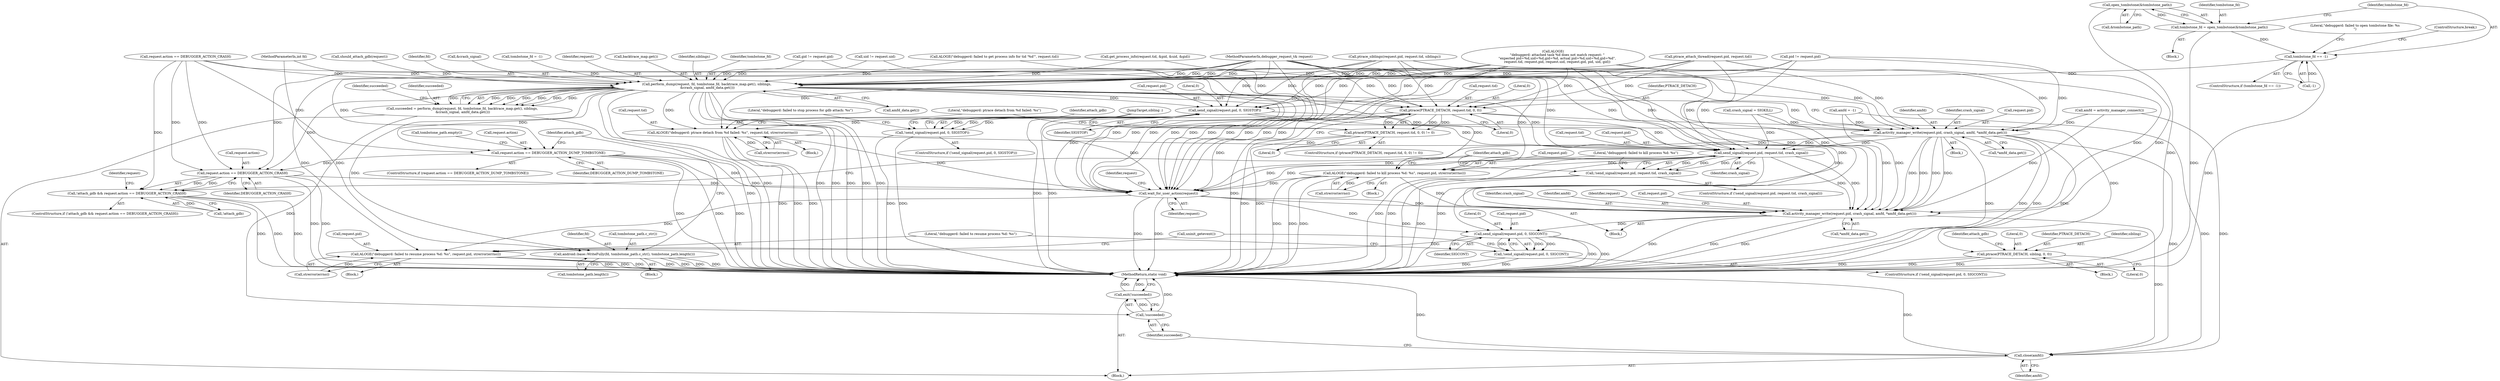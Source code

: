 digraph "0_Android_d7603583f90c2bc6074a4ee2886bd28082d7c65b_1@API" {
"1000123" [label="(Call,open_tombstone(&tombstone_path))"];
"1000121" [label="(Call,tombstone_fd = open_tombstone(&tombstone_path))"];
"1000127" [label="(Call,tombstone_fd == -1)"];
"1000304" [label="(Call,perform_dump(request, fd, tombstone_fd, backtrace_map.get(), siblings,\n &crash_signal, amfd_data.get()))"];
"1000302" [label="(Call,succeeded = perform_dump(request, fd, tombstone_fd, backtrace_map.get(), siblings,\n &crash_signal, amfd_data.get()))"];
"1000448" [label="(Call,!succeeded)"];
"1000447" [label="(Call,exit(!succeeded))"];
"1000317" [label="(Call,request.action == DEBUGGER_ACTION_DUMP_TOMBSTONE)"];
"1000391" [label="(Call,request.action == DEBUGGER_ACTION_CRASH)"];
"1000388" [label="(Call,!attach_gdb && request.action == DEBUGGER_ACTION_CRASH)"];
"1000418" [label="(Call,wait_for_user_action(request))"];
"1000420" [label="(Call,activity_manager_write(request.pid, crash_signal, amfd, *amfd_data.get()))"];
"1000430" [label="(Call,send_signal(request.pid, 0, SIGCONT))"];
"1000429" [label="(Call,!send_signal(request.pid, 0, SIGCONT))"];
"1000437" [label="(Call,ALOGE(\"debuggerd: failed to resume process %d: %s\", request.pid, strerror(errno)))"];
"1000445" [label="(Call,close(amfd))"];
"1000327" [label="(Call,android::base::WriteFully(fd, tombstone_path.c_str(), tombstone_path.length()))"];
"1000336" [label="(Call,send_signal(request.pid, 0, SIGSTOP))"];
"1000335" [label="(Call,!send_signal(request.pid, 0, SIGSTOP))"];
"1000354" [label="(Call,activity_manager_write(request.pid, crash_signal, amfd, *amfd_data.get()))"];
"1000399" [label="(Call,send_signal(request.pid, request.tid, crash_signal))"];
"1000398" [label="(Call,!send_signal(request.pid, request.tid, crash_signal))"];
"1000408" [label="(Call,ALOGE(\"debuggerd: failed to kill process %d: %s\", request.pid, strerror(errno)))"];
"1000364" [label="(Call,ptrace(PTRACE_DETACH, request.tid, 0, 0))"];
"1000363" [label="(Call,ptrace(PTRACE_DETACH, request.tid, 0, 0) != 0)"];
"1000373" [label="(Call,ALOGE(\"debuggerd: ptrace detach from %d failed: %s\", request.tid, strerror(errno)))"];
"1000382" [label="(Call,ptrace(PTRACE_DETACH, sibling, 0, 0))"];
"1000422" [label="(Identifier,request)"];
"1000371" [label="(Literal,0)"];
"1000392" [label="(Call,request.action)"];
"1000378" [label="(Call,strerror(errno))"];
"1000384" [label="(Identifier,sibling)"];
"1000257" [label="(Call,ptrace_siblings(request.pid, request.tid, siblings))"];
"1000303" [label="(Identifier,succeeded)"];
"1000448" [label="(Call,!succeeded)"];
"1000360" [label="(Call,*amfd_data.get())"];
"1000406" [label="(Identifier,crash_signal)"];
"1000435" [label="(Identifier,SIGCONT)"];
"1000107" [label="(Block,)"];
"1000437" [label="(Call,ALOGE(\"debuggerd: failed to resume process %d: %s\", request.pid, strerror(errno)))"];
"1000407" [label="(Block,)"];
"1000439" [label="(Call,request.pid)"];
"1000304" [label="(Call,perform_dump(request, fd, tombstone_fd, backtrace_map.get(), siblings,\n &crash_signal, amfd_data.get()))"];
"1000391" [label="(Call,request.action == DEBUGGER_ACTION_CRASH)"];
"1000390" [label="(Identifier,attach_gdb)"];
"1000398" [label="(Call,!send_signal(request.pid, request.tid, crash_signal))"];
"1000312" [label="(Call,amfd_data.get())"];
"1000419" [label="(Identifier,request)"];
"1000410" [label="(Call,request.pid)"];
"1000426" [label="(Call,*amfd_data.get())"];
"1000366" [label="(Call,request.tid)"];
"1000344" [label="(Literal,\"debuggerd: failed to stop process for gdb attach: %s\")"];
"1000369" [label="(Literal,0)"];
"1000327" [label="(Call,android::base::WriteFully(fd, tombstone_path.c_str(), tombstone_path.length()))"];
"1000438" [label="(Literal,\"debuggerd: failed to resume process %d: %s\")"];
"1000436" [label="(Block,)"];
"1000380" [label="(JumpTarget,sibling :)"];
"1000434" [label="(Literal,0)"];
"1000118" [label="(Block,)"];
"1000306" [label="(Identifier,fd)"];
"1000449" [label="(Identifier,succeeded)"];
"1000123" [label="(Call,open_tombstone(&tombstone_path))"];
"1000382" [label="(Call,ptrace(PTRACE_DETACH, sibling, 0, 0))"];
"1000374" [label="(Literal,\"debuggerd: ptrace detach from %d failed: %s\")"];
"1000430" [label="(Call,send_signal(request.pid, 0, SIGCONT))"];
"1000340" [label="(Literal,0)"];
"1000373" [label="(Call,ALOGE(\"debuggerd: ptrace detach from %d failed: %s\", request.tid, strerror(errno)))"];
"1000127" [label="(Call,tombstone_fd == -1)"];
"1000177" [label="(Call,get_process_info(request.tid, &pid, &uid, &gid))"];
"1000277" [label="(Call,request.action == DEBUGGER_ACTION_CRASH)"];
"1000328" [label="(Identifier,fd)"];
"1000309" [label="(Identifier,siblings)"];
"1000418" [label="(Call,wait_for_user_action(request))"];
"1000283" [label="(Call,amfd = activity_manager_connect())"];
"1000299" [label="(Call,crash_signal = SIGKILL)"];
"1000364" [label="(Call,ptrace(PTRACE_DETACH, request.tid, 0, 0))"];
"1000329" [label="(Call,tombstone_path.c_str())"];
"1000318" [label="(Call,request.action)"];
"1000417" [label="(Block,)"];
"1000363" [label="(Call,ptrace(PTRACE_DETACH, request.tid, 0, 0) != 0)"];
"1000432" [label="(Identifier,request)"];
"1000307" [label="(Identifier,tombstone_fd)"];
"1000381" [label="(Block,)"];
"1000385" [label="(Literal,0)"];
"1000359" [label="(Identifier,amfd)"];
"1000399" [label="(Call,send_signal(request.pid, request.tid, crash_signal))"];
"1000375" [label="(Call,request.tid)"];
"1000151" [label="(Call,ptrace_attach_thread(request.pid, request.tid))"];
"1000126" [label="(ControlStructure,if (tombstone_fd == -1))"];
"1000362" [label="(ControlStructure,if (ptrace(PTRACE_DETACH, request.tid, 0, 0) != 0))"];
"1000332" [label="(Identifier,attach_gdb)"];
"1000237" [label="(Call,should_attach_gdb(request))"];
"1000267" [label="(Call,amfd = -1)"];
"1000421" [label="(Call,request.pid)"];
"1000387" [label="(ControlStructure,if (!attach_gdb && request.action == DEBUGGER_ACTION_CRASH))"];
"1000354" [label="(Call,activity_manager_write(request.pid, crash_signal, amfd, *amfd_data.get()))"];
"1000403" [label="(Call,request.tid)"];
"1000401" [label="(Identifier,request)"];
"1000138" [label="(ControlStructure,break;)"];
"1000129" [label="(Call,-1)"];
"1000128" [label="(Identifier,tombstone_fd)"];
"1000352" [label="(Identifier,attach_gdb)"];
"1000370" [label="(Literal,0)"];
"1000302" [label="(Call,succeeded = perform_dump(request, fd, tombstone_fd, backtrace_map.get(), siblings,\n &crash_signal, amfd_data.get()))"];
"1000215" [label="(Call,ALOGE(\n        \"debuggerd: attached task %d does not match request: \"\n        \"expected pid=%d,uid=%d,gid=%d, actual pid=%d,uid=%d,gid=%d\",\n        request.tid, request.pid, request.uid, request.gid, pid, uid, gid))"];
"1000424" [label="(Identifier,crash_signal)"];
"1000413" [label="(Call,strerror(errno))"];
"1000317" [label="(Call,request.action == DEBUGGER_ACTION_DUMP_TOMBSTONE)"];
"1000122" [label="(Identifier,tombstone_fd)"];
"1000395" [label="(Identifier,DEBUGGER_ACTION_CRASH)"];
"1000189" [label="(Call,ALOGE(\"debuggerd: failed to get process info for tid '%d'\", request.tid))"];
"1000209" [label="(Call,gid != request.gid)"];
"1000450" [label="(MethodReturn,static void)"];
"1000445" [label="(Call,close(amfd))"];
"1000358" [label="(Identifier,crash_signal)"];
"1000314" [label="(Identifier,succeeded)"];
"1000330" [label="(Call,tombstone_path.length())"];
"1000121" [label="(Call,tombstone_fd = open_tombstone(&tombstone_path))"];
"1000310" [label="(Call,&crash_signal)"];
"1000110" [label="(Call,tombstone_fd = -1)"];
"1000429" [label="(Call,!send_signal(request.pid, 0, SIGCONT))"];
"1000325" [label="(Call,tombstone_path.empty())"];
"1000431" [label="(Call,request.pid)"];
"1000409" [label="(Literal,\"debuggerd: failed to kill process %d: %s\")"];
"1000446" [label="(Identifier,amfd)"];
"1000388" [label="(Call,!attach_gdb && request.action == DEBUGGER_ACTION_CRASH)"];
"1000124" [label="(Call,&tombstone_path)"];
"1000198" [label="(Call,pid != request.pid)"];
"1000397" [label="(ControlStructure,if (!send_signal(request.pid, request.tid, crash_signal)))"];
"1000326" [label="(Block,)"];
"1000386" [label="(Literal,0)"];
"1000365" [label="(Identifier,PTRACE_DETACH)"];
"1000425" [label="(Identifier,amfd)"];
"1000416" [label="(Identifier,attach_gdb)"];
"1000204" [label="(Call,uid != request.uid)"];
"1000447" [label="(Call,exit(!succeeded))"];
"1000334" [label="(ControlStructure,if (!send_signal(request.pid, 0, SIGSTOP)))"];
"1000444" [label="(Call,uninit_getevent())"];
"1000383" [label="(Identifier,PTRACE_DETACH)"];
"1000133" [label="(Literal,\"debuggerd: failed to open tombstone file: %s\n\")"];
"1000389" [label="(Call,!attach_gdb)"];
"1000305" [label="(Identifier,request)"];
"1000372" [label="(Block,)"];
"1000341" [label="(Identifier,SIGSTOP)"];
"1000428" [label="(ControlStructure,if (!send_signal(request.pid, 0, SIGCONT)))"];
"1000308" [label="(Call,backtrace_map.get())"];
"1000408" [label="(Call,ALOGE(\"debuggerd: failed to kill process %d: %s\", request.pid, strerror(errno)))"];
"1000442" [label="(Call,strerror(errno))"];
"1000335" [label="(Call,!send_signal(request.pid, 0, SIGSTOP))"];
"1000337" [label="(Call,request.pid)"];
"1000355" [label="(Call,request.pid)"];
"1000400" [label="(Call,request.pid)"];
"1000105" [label="(MethodParameterIn,int fd)"];
"1000316" [label="(ControlStructure,if (request.action == DEBUGGER_ACTION_DUMP_TOMBSTONE))"];
"1000321" [label="(Identifier,DEBUGGER_ACTION_DUMP_TOMBSTONE)"];
"1000336" [label="(Call,send_signal(request.pid, 0, SIGSTOP))"];
"1000353" [label="(Block,)"];
"1000106" [label="(MethodParameterIn,debugger_request_t& request)"];
"1000420" [label="(Call,activity_manager_write(request.pid, crash_signal, amfd, *amfd_data.get()))"];
"1000123" -> "1000121"  [label="AST: "];
"1000123" -> "1000124"  [label="CFG: "];
"1000124" -> "1000123"  [label="AST: "];
"1000121" -> "1000123"  [label="CFG: "];
"1000123" -> "1000450"  [label="DDG: "];
"1000123" -> "1000121"  [label="DDG: "];
"1000121" -> "1000118"  [label="AST: "];
"1000122" -> "1000121"  [label="AST: "];
"1000128" -> "1000121"  [label="CFG: "];
"1000121" -> "1000450"  [label="DDG: "];
"1000121" -> "1000127"  [label="DDG: "];
"1000127" -> "1000126"  [label="AST: "];
"1000127" -> "1000129"  [label="CFG: "];
"1000128" -> "1000127"  [label="AST: "];
"1000129" -> "1000127"  [label="AST: "];
"1000133" -> "1000127"  [label="CFG: "];
"1000138" -> "1000127"  [label="CFG: "];
"1000127" -> "1000450"  [label="DDG: "];
"1000129" -> "1000127"  [label="DDG: "];
"1000127" -> "1000304"  [label="DDG: "];
"1000304" -> "1000302"  [label="AST: "];
"1000304" -> "1000312"  [label="CFG: "];
"1000305" -> "1000304"  [label="AST: "];
"1000306" -> "1000304"  [label="AST: "];
"1000307" -> "1000304"  [label="AST: "];
"1000308" -> "1000304"  [label="AST: "];
"1000309" -> "1000304"  [label="AST: "];
"1000310" -> "1000304"  [label="AST: "];
"1000312" -> "1000304"  [label="AST: "];
"1000302" -> "1000304"  [label="CFG: "];
"1000304" -> "1000450"  [label="DDG: "];
"1000304" -> "1000450"  [label="DDG: "];
"1000304" -> "1000450"  [label="DDG: "];
"1000304" -> "1000450"  [label="DDG: "];
"1000304" -> "1000450"  [label="DDG: "];
"1000304" -> "1000450"  [label="DDG: "];
"1000304" -> "1000450"  [label="DDG: "];
"1000304" -> "1000302"  [label="DDG: "];
"1000304" -> "1000302"  [label="DDG: "];
"1000304" -> "1000302"  [label="DDG: "];
"1000304" -> "1000302"  [label="DDG: "];
"1000304" -> "1000302"  [label="DDG: "];
"1000304" -> "1000302"  [label="DDG: "];
"1000304" -> "1000302"  [label="DDG: "];
"1000177" -> "1000304"  [label="DDG: "];
"1000215" -> "1000304"  [label="DDG: "];
"1000215" -> "1000304"  [label="DDG: "];
"1000215" -> "1000304"  [label="DDG: "];
"1000215" -> "1000304"  [label="DDG: "];
"1000198" -> "1000304"  [label="DDG: "];
"1000204" -> "1000304"  [label="DDG: "];
"1000151" -> "1000304"  [label="DDG: "];
"1000151" -> "1000304"  [label="DDG: "];
"1000189" -> "1000304"  [label="DDG: "];
"1000257" -> "1000304"  [label="DDG: "];
"1000257" -> "1000304"  [label="DDG: "];
"1000257" -> "1000304"  [label="DDG: "];
"1000277" -> "1000304"  [label="DDG: "];
"1000209" -> "1000304"  [label="DDG: "];
"1000237" -> "1000304"  [label="DDG: "];
"1000106" -> "1000304"  [label="DDG: "];
"1000105" -> "1000304"  [label="DDG: "];
"1000110" -> "1000304"  [label="DDG: "];
"1000304" -> "1000317"  [label="DDG: "];
"1000304" -> "1000327"  [label="DDG: "];
"1000304" -> "1000336"  [label="DDG: "];
"1000304" -> "1000354"  [label="DDG: "];
"1000304" -> "1000364"  [label="DDG: "];
"1000304" -> "1000373"  [label="DDG: "];
"1000304" -> "1000391"  [label="DDG: "];
"1000304" -> "1000399"  [label="DDG: "];
"1000304" -> "1000408"  [label="DDG: "];
"1000304" -> "1000418"  [label="DDG: "];
"1000302" -> "1000107"  [label="AST: "];
"1000303" -> "1000302"  [label="AST: "];
"1000314" -> "1000302"  [label="CFG: "];
"1000302" -> "1000450"  [label="DDG: "];
"1000302" -> "1000448"  [label="DDG: "];
"1000448" -> "1000447"  [label="AST: "];
"1000448" -> "1000449"  [label="CFG: "];
"1000449" -> "1000448"  [label="AST: "];
"1000447" -> "1000448"  [label="CFG: "];
"1000448" -> "1000450"  [label="DDG: "];
"1000448" -> "1000447"  [label="DDG: "];
"1000447" -> "1000107"  [label="AST: "];
"1000450" -> "1000447"  [label="CFG: "];
"1000447" -> "1000450"  [label="DDG: "];
"1000447" -> "1000450"  [label="DDG: "];
"1000317" -> "1000316"  [label="AST: "];
"1000317" -> "1000321"  [label="CFG: "];
"1000318" -> "1000317"  [label="AST: "];
"1000321" -> "1000317"  [label="AST: "];
"1000325" -> "1000317"  [label="CFG: "];
"1000332" -> "1000317"  [label="CFG: "];
"1000317" -> "1000450"  [label="DDG: "];
"1000317" -> "1000450"  [label="DDG: "];
"1000317" -> "1000450"  [label="DDG: "];
"1000277" -> "1000317"  [label="DDG: "];
"1000106" -> "1000317"  [label="DDG: "];
"1000317" -> "1000391"  [label="DDG: "];
"1000317" -> "1000418"  [label="DDG: "];
"1000391" -> "1000388"  [label="AST: "];
"1000391" -> "1000395"  [label="CFG: "];
"1000392" -> "1000391"  [label="AST: "];
"1000395" -> "1000391"  [label="AST: "];
"1000388" -> "1000391"  [label="CFG: "];
"1000391" -> "1000450"  [label="DDG: "];
"1000391" -> "1000450"  [label="DDG: "];
"1000391" -> "1000388"  [label="DDG: "];
"1000391" -> "1000388"  [label="DDG: "];
"1000277" -> "1000391"  [label="DDG: "];
"1000277" -> "1000391"  [label="DDG: "];
"1000106" -> "1000391"  [label="DDG: "];
"1000391" -> "1000418"  [label="DDG: "];
"1000388" -> "1000387"  [label="AST: "];
"1000388" -> "1000389"  [label="CFG: "];
"1000389" -> "1000388"  [label="AST: "];
"1000401" -> "1000388"  [label="CFG: "];
"1000416" -> "1000388"  [label="CFG: "];
"1000388" -> "1000450"  [label="DDG: "];
"1000388" -> "1000450"  [label="DDG: "];
"1000388" -> "1000450"  [label="DDG: "];
"1000389" -> "1000388"  [label="DDG: "];
"1000277" -> "1000388"  [label="DDG: "];
"1000418" -> "1000417"  [label="AST: "];
"1000418" -> "1000419"  [label="CFG: "];
"1000419" -> "1000418"  [label="AST: "];
"1000422" -> "1000418"  [label="CFG: "];
"1000418" -> "1000450"  [label="DDG: "];
"1000418" -> "1000450"  [label="DDG: "];
"1000373" -> "1000418"  [label="DDG: "];
"1000215" -> "1000418"  [label="DDG: "];
"1000215" -> "1000418"  [label="DDG: "];
"1000215" -> "1000418"  [label="DDG: "];
"1000198" -> "1000418"  [label="DDG: "];
"1000151" -> "1000418"  [label="DDG: "];
"1000399" -> "1000418"  [label="DDG: "];
"1000399" -> "1000418"  [label="DDG: "];
"1000257" -> "1000418"  [label="DDG: "];
"1000277" -> "1000418"  [label="DDG: "];
"1000209" -> "1000418"  [label="DDG: "];
"1000204" -> "1000418"  [label="DDG: "];
"1000364" -> "1000418"  [label="DDG: "];
"1000408" -> "1000418"  [label="DDG: "];
"1000336" -> "1000418"  [label="DDG: "];
"1000354" -> "1000418"  [label="DDG: "];
"1000106" -> "1000418"  [label="DDG: "];
"1000418" -> "1000420"  [label="DDG: "];
"1000418" -> "1000430"  [label="DDG: "];
"1000418" -> "1000437"  [label="DDG: "];
"1000420" -> "1000417"  [label="AST: "];
"1000420" -> "1000426"  [label="CFG: "];
"1000421" -> "1000420"  [label="AST: "];
"1000424" -> "1000420"  [label="AST: "];
"1000425" -> "1000420"  [label="AST: "];
"1000426" -> "1000420"  [label="AST: "];
"1000432" -> "1000420"  [label="CFG: "];
"1000420" -> "1000450"  [label="DDG: "];
"1000420" -> "1000450"  [label="DDG: "];
"1000420" -> "1000450"  [label="DDG: "];
"1000198" -> "1000420"  [label="DDG: "];
"1000151" -> "1000420"  [label="DDG: "];
"1000257" -> "1000420"  [label="DDG: "];
"1000399" -> "1000420"  [label="DDG: "];
"1000399" -> "1000420"  [label="DDG: "];
"1000408" -> "1000420"  [label="DDG: "];
"1000215" -> "1000420"  [label="DDG: "];
"1000336" -> "1000420"  [label="DDG: "];
"1000354" -> "1000420"  [label="DDG: "];
"1000354" -> "1000420"  [label="DDG: "];
"1000354" -> "1000420"  [label="DDG: "];
"1000354" -> "1000420"  [label="DDG: "];
"1000106" -> "1000420"  [label="DDG: "];
"1000299" -> "1000420"  [label="DDG: "];
"1000283" -> "1000420"  [label="DDG: "];
"1000267" -> "1000420"  [label="DDG: "];
"1000420" -> "1000430"  [label="DDG: "];
"1000420" -> "1000445"  [label="DDG: "];
"1000430" -> "1000429"  [label="AST: "];
"1000430" -> "1000435"  [label="CFG: "];
"1000431" -> "1000430"  [label="AST: "];
"1000434" -> "1000430"  [label="AST: "];
"1000435" -> "1000430"  [label="AST: "];
"1000429" -> "1000430"  [label="CFG: "];
"1000430" -> "1000450"  [label="DDG: "];
"1000430" -> "1000450"  [label="DDG: "];
"1000430" -> "1000429"  [label="DDG: "];
"1000430" -> "1000429"  [label="DDG: "];
"1000430" -> "1000429"  [label="DDG: "];
"1000106" -> "1000430"  [label="DDG: "];
"1000430" -> "1000437"  [label="DDG: "];
"1000429" -> "1000428"  [label="AST: "];
"1000438" -> "1000429"  [label="CFG: "];
"1000444" -> "1000429"  [label="CFG: "];
"1000429" -> "1000450"  [label="DDG: "];
"1000429" -> "1000450"  [label="DDG: "];
"1000437" -> "1000436"  [label="AST: "];
"1000437" -> "1000442"  [label="CFG: "];
"1000438" -> "1000437"  [label="AST: "];
"1000439" -> "1000437"  [label="AST: "];
"1000442" -> "1000437"  [label="AST: "];
"1000444" -> "1000437"  [label="CFG: "];
"1000437" -> "1000450"  [label="DDG: "];
"1000437" -> "1000450"  [label="DDG: "];
"1000437" -> "1000450"  [label="DDG: "];
"1000106" -> "1000437"  [label="DDG: "];
"1000442" -> "1000437"  [label="DDG: "];
"1000445" -> "1000107"  [label="AST: "];
"1000445" -> "1000446"  [label="CFG: "];
"1000446" -> "1000445"  [label="AST: "];
"1000449" -> "1000445"  [label="CFG: "];
"1000445" -> "1000450"  [label="DDG: "];
"1000445" -> "1000450"  [label="DDG: "];
"1000283" -> "1000445"  [label="DDG: "];
"1000267" -> "1000445"  [label="DDG: "];
"1000354" -> "1000445"  [label="DDG: "];
"1000327" -> "1000326"  [label="AST: "];
"1000327" -> "1000330"  [label="CFG: "];
"1000328" -> "1000327"  [label="AST: "];
"1000329" -> "1000327"  [label="AST: "];
"1000330" -> "1000327"  [label="AST: "];
"1000332" -> "1000327"  [label="CFG: "];
"1000327" -> "1000450"  [label="DDG: "];
"1000327" -> "1000450"  [label="DDG: "];
"1000327" -> "1000450"  [label="DDG: "];
"1000327" -> "1000450"  [label="DDG: "];
"1000105" -> "1000327"  [label="DDG: "];
"1000336" -> "1000335"  [label="AST: "];
"1000336" -> "1000341"  [label="CFG: "];
"1000337" -> "1000336"  [label="AST: "];
"1000340" -> "1000336"  [label="AST: "];
"1000341" -> "1000336"  [label="AST: "];
"1000335" -> "1000336"  [label="CFG: "];
"1000336" -> "1000450"  [label="DDG: "];
"1000336" -> "1000450"  [label="DDG: "];
"1000336" -> "1000335"  [label="DDG: "];
"1000336" -> "1000335"  [label="DDG: "];
"1000336" -> "1000335"  [label="DDG: "];
"1000198" -> "1000336"  [label="DDG: "];
"1000151" -> "1000336"  [label="DDG: "];
"1000257" -> "1000336"  [label="DDG: "];
"1000215" -> "1000336"  [label="DDG: "];
"1000106" -> "1000336"  [label="DDG: "];
"1000336" -> "1000354"  [label="DDG: "];
"1000336" -> "1000399"  [label="DDG: "];
"1000335" -> "1000334"  [label="AST: "];
"1000344" -> "1000335"  [label="CFG: "];
"1000352" -> "1000335"  [label="CFG: "];
"1000335" -> "1000450"  [label="DDG: "];
"1000335" -> "1000450"  [label="DDG: "];
"1000354" -> "1000353"  [label="AST: "];
"1000354" -> "1000360"  [label="CFG: "];
"1000355" -> "1000354"  [label="AST: "];
"1000358" -> "1000354"  [label="AST: "];
"1000359" -> "1000354"  [label="AST: "];
"1000360" -> "1000354"  [label="AST: "];
"1000365" -> "1000354"  [label="CFG: "];
"1000354" -> "1000450"  [label="DDG: "];
"1000354" -> "1000450"  [label="DDG: "];
"1000354" -> "1000450"  [label="DDG: "];
"1000354" -> "1000450"  [label="DDG: "];
"1000198" -> "1000354"  [label="DDG: "];
"1000151" -> "1000354"  [label="DDG: "];
"1000257" -> "1000354"  [label="DDG: "];
"1000215" -> "1000354"  [label="DDG: "];
"1000106" -> "1000354"  [label="DDG: "];
"1000299" -> "1000354"  [label="DDG: "];
"1000283" -> "1000354"  [label="DDG: "];
"1000267" -> "1000354"  [label="DDG: "];
"1000354" -> "1000399"  [label="DDG: "];
"1000354" -> "1000399"  [label="DDG: "];
"1000399" -> "1000398"  [label="AST: "];
"1000399" -> "1000406"  [label="CFG: "];
"1000400" -> "1000399"  [label="AST: "];
"1000403" -> "1000399"  [label="AST: "];
"1000406" -> "1000399"  [label="AST: "];
"1000398" -> "1000399"  [label="CFG: "];
"1000399" -> "1000450"  [label="DDG: "];
"1000399" -> "1000450"  [label="DDG: "];
"1000399" -> "1000450"  [label="DDG: "];
"1000399" -> "1000398"  [label="DDG: "];
"1000399" -> "1000398"  [label="DDG: "];
"1000399" -> "1000398"  [label="DDG: "];
"1000198" -> "1000399"  [label="DDG: "];
"1000151" -> "1000399"  [label="DDG: "];
"1000257" -> "1000399"  [label="DDG: "];
"1000215" -> "1000399"  [label="DDG: "];
"1000106" -> "1000399"  [label="DDG: "];
"1000373" -> "1000399"  [label="DDG: "];
"1000364" -> "1000399"  [label="DDG: "];
"1000299" -> "1000399"  [label="DDG: "];
"1000399" -> "1000408"  [label="DDG: "];
"1000398" -> "1000397"  [label="AST: "];
"1000409" -> "1000398"  [label="CFG: "];
"1000416" -> "1000398"  [label="CFG: "];
"1000398" -> "1000450"  [label="DDG: "];
"1000398" -> "1000450"  [label="DDG: "];
"1000408" -> "1000407"  [label="AST: "];
"1000408" -> "1000413"  [label="CFG: "];
"1000409" -> "1000408"  [label="AST: "];
"1000410" -> "1000408"  [label="AST: "];
"1000413" -> "1000408"  [label="AST: "];
"1000416" -> "1000408"  [label="CFG: "];
"1000408" -> "1000450"  [label="DDG: "];
"1000408" -> "1000450"  [label="DDG: "];
"1000408" -> "1000450"  [label="DDG: "];
"1000106" -> "1000408"  [label="DDG: "];
"1000413" -> "1000408"  [label="DDG: "];
"1000364" -> "1000363"  [label="AST: "];
"1000364" -> "1000370"  [label="CFG: "];
"1000365" -> "1000364"  [label="AST: "];
"1000366" -> "1000364"  [label="AST: "];
"1000369" -> "1000364"  [label="AST: "];
"1000370" -> "1000364"  [label="AST: "];
"1000371" -> "1000364"  [label="CFG: "];
"1000364" -> "1000450"  [label="DDG: "];
"1000364" -> "1000363"  [label="DDG: "];
"1000364" -> "1000363"  [label="DDG: "];
"1000364" -> "1000363"  [label="DDG: "];
"1000177" -> "1000364"  [label="DDG: "];
"1000215" -> "1000364"  [label="DDG: "];
"1000151" -> "1000364"  [label="DDG: "];
"1000189" -> "1000364"  [label="DDG: "];
"1000257" -> "1000364"  [label="DDG: "];
"1000106" -> "1000364"  [label="DDG: "];
"1000364" -> "1000373"  [label="DDG: "];
"1000364" -> "1000382"  [label="DDG: "];
"1000363" -> "1000362"  [label="AST: "];
"1000363" -> "1000371"  [label="CFG: "];
"1000371" -> "1000363"  [label="AST: "];
"1000374" -> "1000363"  [label="CFG: "];
"1000380" -> "1000363"  [label="CFG: "];
"1000363" -> "1000450"  [label="DDG: "];
"1000363" -> "1000450"  [label="DDG: "];
"1000373" -> "1000372"  [label="AST: "];
"1000373" -> "1000378"  [label="CFG: "];
"1000374" -> "1000373"  [label="AST: "];
"1000375" -> "1000373"  [label="AST: "];
"1000378" -> "1000373"  [label="AST: "];
"1000380" -> "1000373"  [label="CFG: "];
"1000373" -> "1000450"  [label="DDG: "];
"1000373" -> "1000450"  [label="DDG: "];
"1000373" -> "1000450"  [label="DDG: "];
"1000106" -> "1000373"  [label="DDG: "];
"1000378" -> "1000373"  [label="DDG: "];
"1000382" -> "1000381"  [label="AST: "];
"1000382" -> "1000386"  [label="CFG: "];
"1000383" -> "1000382"  [label="AST: "];
"1000384" -> "1000382"  [label="AST: "];
"1000385" -> "1000382"  [label="AST: "];
"1000386" -> "1000382"  [label="AST: "];
"1000390" -> "1000382"  [label="CFG: "];
"1000382" -> "1000450"  [label="DDG: "];
"1000382" -> "1000450"  [label="DDG: "];
"1000382" -> "1000450"  [label="DDG: "];
}
